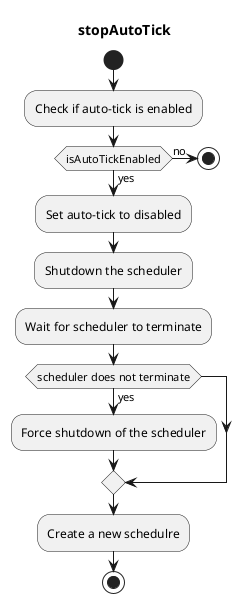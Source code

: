 @startuml
title stopAutoTick

start
:Check if auto-tick is enabled;
if (isAutoTickEnabled) then (yes)
    :Set auto-tick to disabled;
    :Shutdown the scheduler;
    :Wait for scheduler to terminate;
    if (scheduler does not terminate) then (yes)
        :Force shutdown of the scheduler;
    endif
    :Create a new schedulre;
stop
else (no)
    stop
endif
@enduml